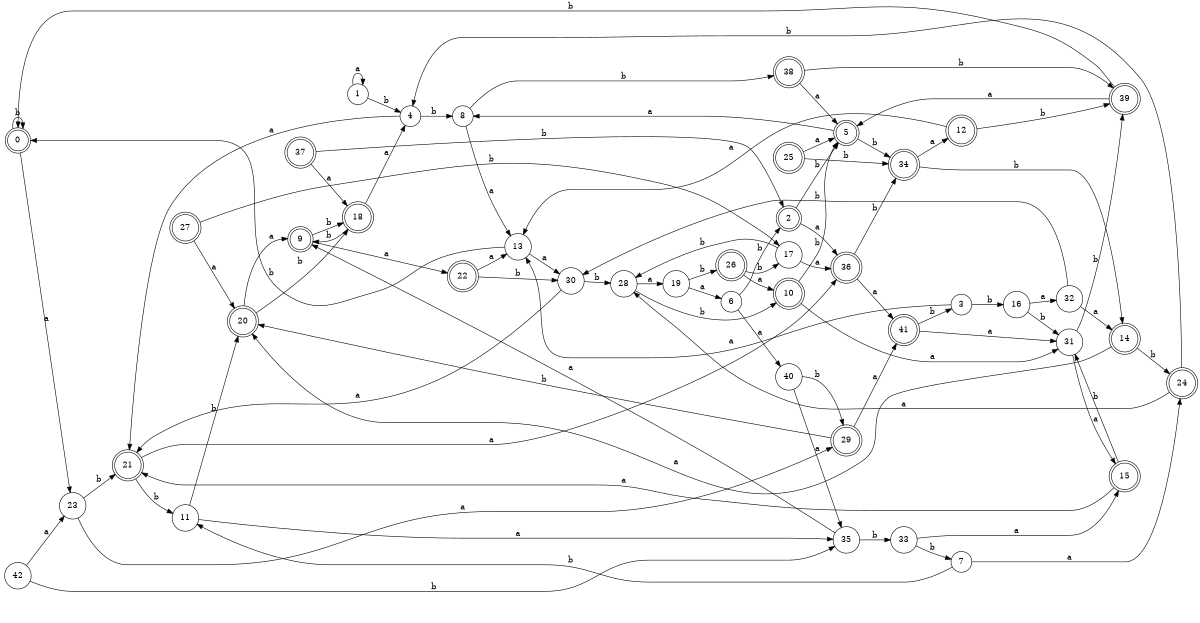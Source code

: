 digraph n35_8 {
__start0 [label="" shape="none"];

rankdir=LR;
size="8,5";

s0 [style="rounded,filled", color="black", fillcolor="white" shape="doublecircle", label="0"];
s1 [style="filled", color="black", fillcolor="white" shape="circle", label="1"];
s2 [style="rounded,filled", color="black", fillcolor="white" shape="doublecircle", label="2"];
s3 [style="filled", color="black", fillcolor="white" shape="circle", label="3"];
s4 [style="filled", color="black", fillcolor="white" shape="circle", label="4"];
s5 [style="rounded,filled", color="black", fillcolor="white" shape="doublecircle", label="5"];
s6 [style="filled", color="black", fillcolor="white" shape="circle", label="6"];
s7 [style="filled", color="black", fillcolor="white" shape="circle", label="7"];
s8 [style="filled", color="black", fillcolor="white" shape="circle", label="8"];
s9 [style="rounded,filled", color="black", fillcolor="white" shape="doublecircle", label="9"];
s10 [style="rounded,filled", color="black", fillcolor="white" shape="doublecircle", label="10"];
s11 [style="filled", color="black", fillcolor="white" shape="circle", label="11"];
s12 [style="rounded,filled", color="black", fillcolor="white" shape="doublecircle", label="12"];
s13 [style="filled", color="black", fillcolor="white" shape="circle", label="13"];
s14 [style="rounded,filled", color="black", fillcolor="white" shape="doublecircle", label="14"];
s15 [style="rounded,filled", color="black", fillcolor="white" shape="doublecircle", label="15"];
s16 [style="filled", color="black", fillcolor="white" shape="circle", label="16"];
s17 [style="filled", color="black", fillcolor="white" shape="circle", label="17"];
s18 [style="rounded,filled", color="black", fillcolor="white" shape="doublecircle", label="18"];
s19 [style="filled", color="black", fillcolor="white" shape="circle", label="19"];
s20 [style="rounded,filled", color="black", fillcolor="white" shape="doublecircle", label="20"];
s21 [style="rounded,filled", color="black", fillcolor="white" shape="doublecircle", label="21"];
s22 [style="rounded,filled", color="black", fillcolor="white" shape="doublecircle", label="22"];
s23 [style="filled", color="black", fillcolor="white" shape="circle", label="23"];
s24 [style="rounded,filled", color="black", fillcolor="white" shape="doublecircle", label="24"];
s25 [style="rounded,filled", color="black", fillcolor="white" shape="doublecircle", label="25"];
s26 [style="rounded,filled", color="black", fillcolor="white" shape="doublecircle", label="26"];
s27 [style="rounded,filled", color="black", fillcolor="white" shape="doublecircle", label="27"];
s28 [style="filled", color="black", fillcolor="white" shape="circle", label="28"];
s29 [style="rounded,filled", color="black", fillcolor="white" shape="doublecircle", label="29"];
s30 [style="filled", color="black", fillcolor="white" shape="circle", label="30"];
s31 [style="filled", color="black", fillcolor="white" shape="circle", label="31"];
s32 [style="filled", color="black", fillcolor="white" shape="circle", label="32"];
s33 [style="filled", color="black", fillcolor="white" shape="circle", label="33"];
s34 [style="rounded,filled", color="black", fillcolor="white" shape="doublecircle", label="34"];
s35 [style="filled", color="black", fillcolor="white" shape="circle", label="35"];
s36 [style="rounded,filled", color="black", fillcolor="white" shape="doublecircle", label="36"];
s37 [style="rounded,filled", color="black", fillcolor="white" shape="doublecircle", label="37"];
s38 [style="rounded,filled", color="black", fillcolor="white" shape="doublecircle", label="38"];
s39 [style="rounded,filled", color="black", fillcolor="white" shape="doublecircle", label="39"];
s40 [style="filled", color="black", fillcolor="white" shape="circle", label="40"];
s41 [style="rounded,filled", color="black", fillcolor="white" shape="doublecircle", label="41"];
s42 [style="filled", color="black", fillcolor="white" shape="circle", label="42"];
s0 -> s23 [label="a"];
s0 -> s0 [label="b"];
s1 -> s1 [label="a"];
s1 -> s4 [label="b"];
s2 -> s36 [label="a"];
s2 -> s5 [label="b"];
s3 -> s13 [label="a"];
s3 -> s16 [label="b"];
s4 -> s21 [label="a"];
s4 -> s8 [label="b"];
s5 -> s8 [label="a"];
s5 -> s34 [label="b"];
s6 -> s40 [label="a"];
s6 -> s2 [label="b"];
s7 -> s24 [label="a"];
s7 -> s11 [label="b"];
s8 -> s13 [label="a"];
s8 -> s38 [label="b"];
s9 -> s22 [label="a"];
s9 -> s18 [label="b"];
s10 -> s31 [label="a"];
s10 -> s5 [label="b"];
s11 -> s35 [label="a"];
s11 -> s20 [label="b"];
s12 -> s13 [label="a"];
s12 -> s39 [label="b"];
s13 -> s30 [label="a"];
s13 -> s0 [label="b"];
s14 -> s20 [label="a"];
s14 -> s24 [label="b"];
s15 -> s21 [label="a"];
s15 -> s31 [label="b"];
s16 -> s32 [label="a"];
s16 -> s31 [label="b"];
s17 -> s36 [label="a"];
s17 -> s28 [label="b"];
s18 -> s4 [label="a"];
s18 -> s9 [label="b"];
s19 -> s6 [label="a"];
s19 -> s26 [label="b"];
s20 -> s9 [label="a"];
s20 -> s18 [label="b"];
s21 -> s36 [label="a"];
s21 -> s11 [label="b"];
s22 -> s13 [label="a"];
s22 -> s30 [label="b"];
s23 -> s29 [label="a"];
s23 -> s21 [label="b"];
s24 -> s28 [label="a"];
s24 -> s4 [label="b"];
s25 -> s5 [label="a"];
s25 -> s34 [label="b"];
s26 -> s10 [label="a"];
s26 -> s17 [label="b"];
s27 -> s20 [label="a"];
s27 -> s17 [label="b"];
s28 -> s19 [label="a"];
s28 -> s10 [label="b"];
s29 -> s41 [label="a"];
s29 -> s20 [label="b"];
s30 -> s21 [label="a"];
s30 -> s28 [label="b"];
s31 -> s15 [label="a"];
s31 -> s39 [label="b"];
s32 -> s14 [label="a"];
s32 -> s30 [label="b"];
s33 -> s15 [label="a"];
s33 -> s7 [label="b"];
s34 -> s12 [label="a"];
s34 -> s14 [label="b"];
s35 -> s9 [label="a"];
s35 -> s33 [label="b"];
s36 -> s41 [label="a"];
s36 -> s34 [label="b"];
s37 -> s18 [label="a"];
s37 -> s2 [label="b"];
s38 -> s5 [label="a"];
s38 -> s39 [label="b"];
s39 -> s5 [label="a"];
s39 -> s0 [label="b"];
s40 -> s35 [label="a"];
s40 -> s29 [label="b"];
s41 -> s31 [label="a"];
s41 -> s3 [label="b"];
s42 -> s23 [label="a"];
s42 -> s35 [label="b"];

}